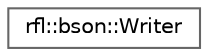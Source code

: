 digraph "类继承关系图"
{
 // LATEX_PDF_SIZE
  bgcolor="transparent";
  edge [fontname=Helvetica,fontsize=10,labelfontname=Helvetica,labelfontsize=10];
  node [fontname=Helvetica,fontsize=10,shape=box,height=0.2,width=0.4];
  rankdir="LR";
  Node0 [id="Node000000",label="rfl::bson::Writer",height=0.2,width=0.4,color="grey40", fillcolor="white", style="filled",URL="$classrfl_1_1bson_1_1_writer.html",tooltip="Please refer to https://mongoc.org/libbson/current/api.html"];
}

